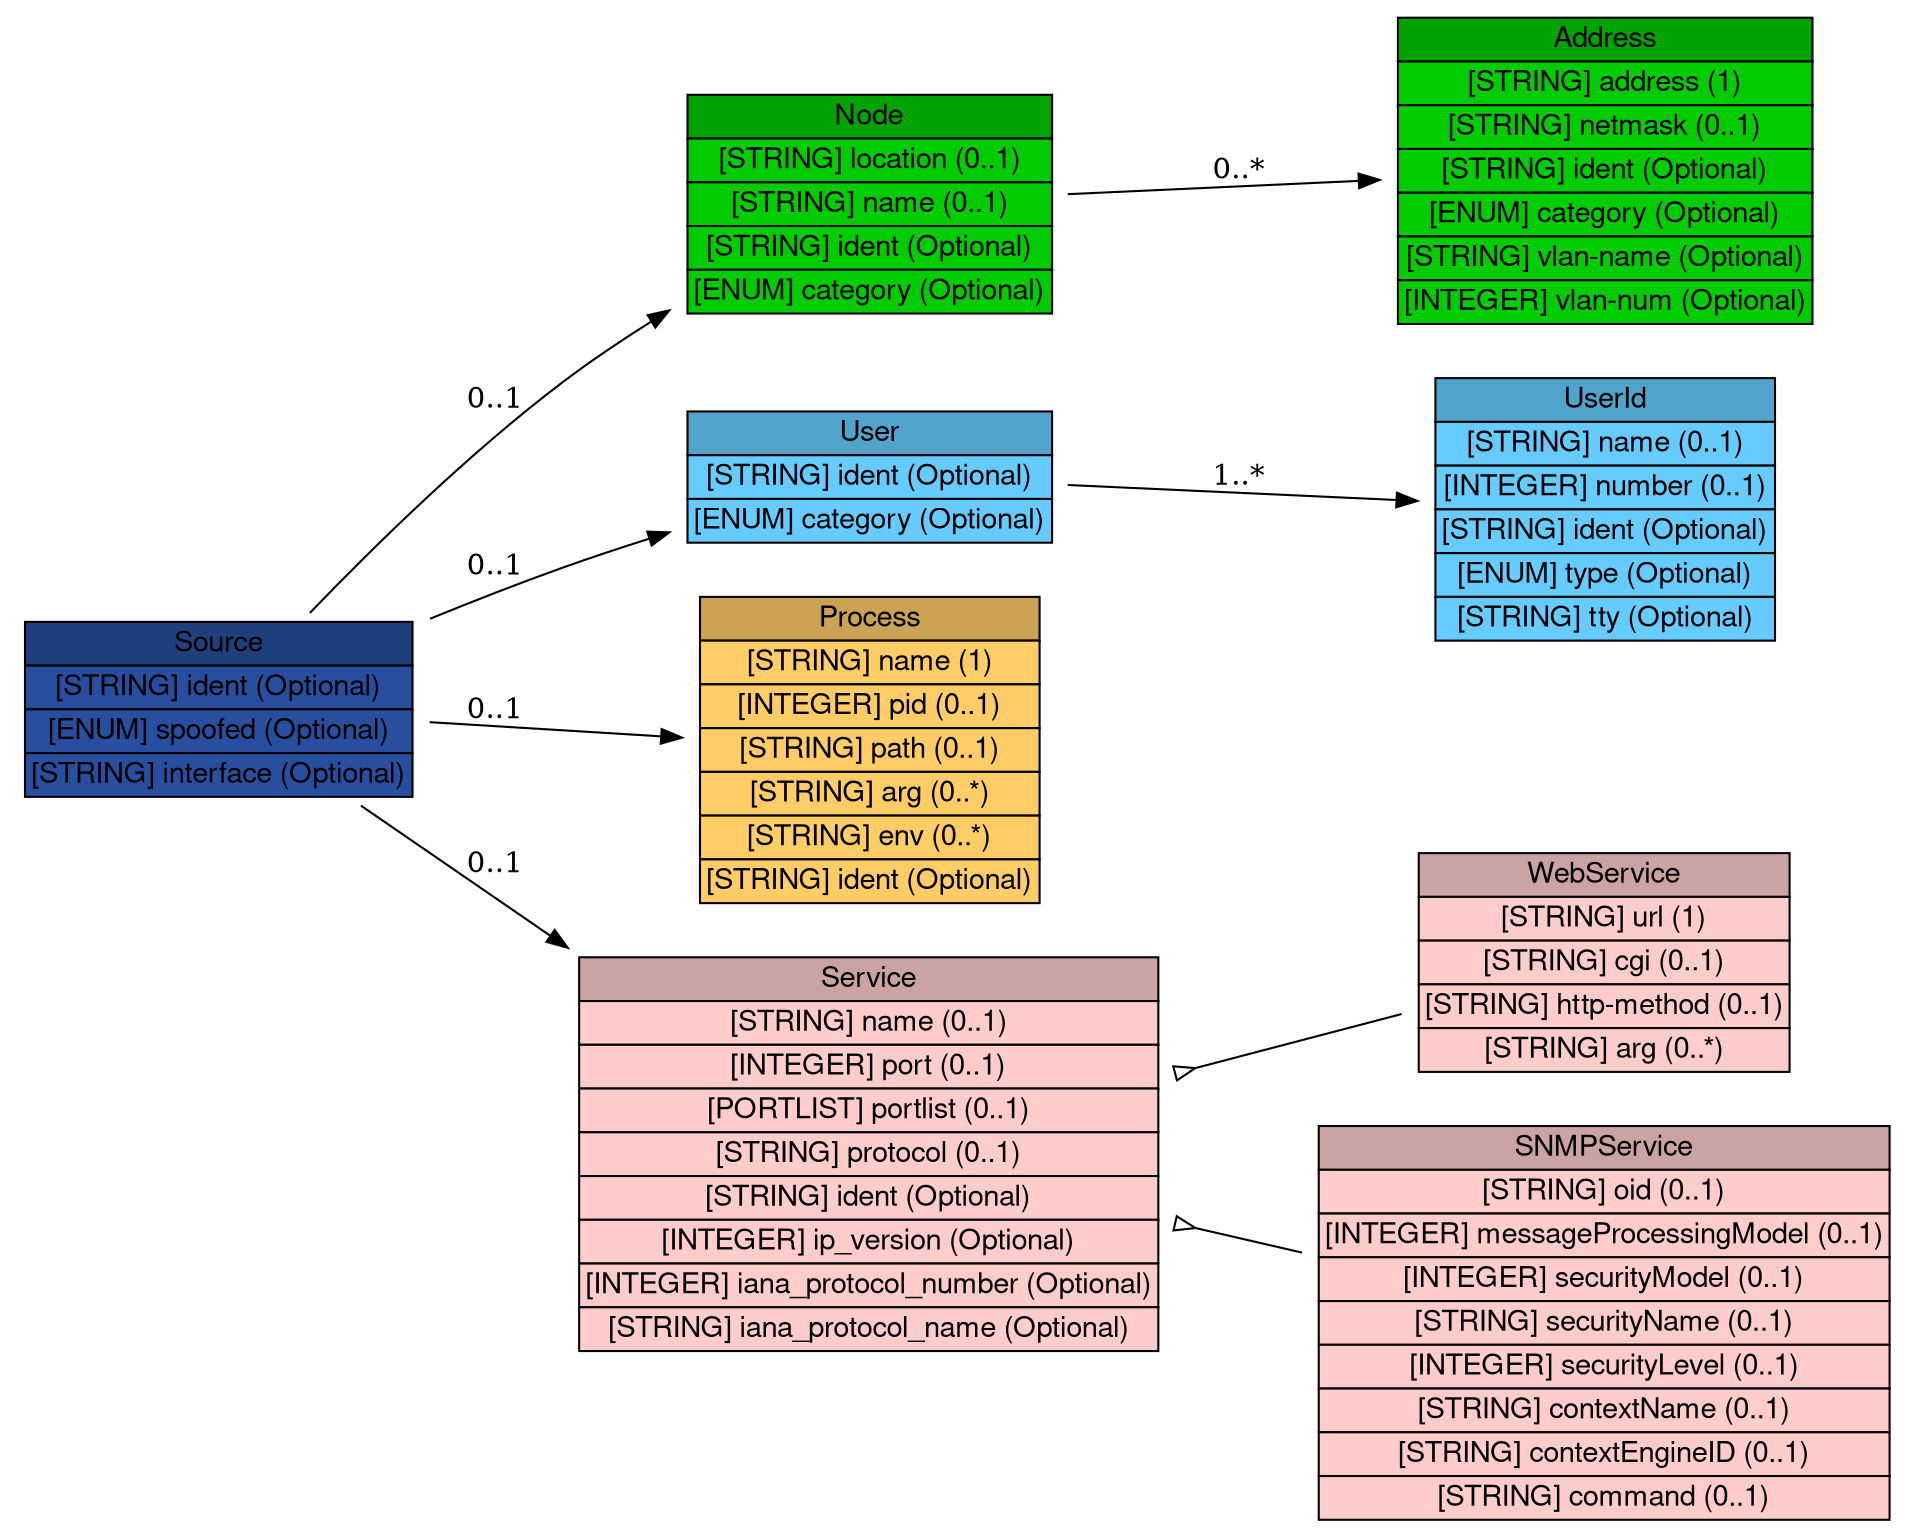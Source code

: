 digraph Source {
	graph [bb="0,0,901,729",
		rankdir=LR
	];
	node [label="\N"];
	Source	 [height=1.2778,
		label=<<table BORDER="0" CELLBORDER="1" CELLSPACING="0"> <tr> <td BGCOLOR="#203f7f" HREF="/html/IDMEFv2/Source.html" TITLE="The Source class contains information about the possible source(s) of the event(s) that generated an alert. An event may have more than one source (e.g., in a distributed denial-of-service attack). "><FONT FACE="Nimbus Sans L">Source</FONT></td> </tr>" %<tr><td BGCOLOR="#284F9F"  HREF="/html/IDMEFv2/Source.html" TITLE="A unique identifier for this source; see Section 3.2.9."><FONT FACE="Nimbus Sans L">[STRING] ident (Optional)</FONT></td></tr>%<tr><td BGCOLOR="#284F9F"  HREF="/html/IDMEFv2/Source.html" TITLE="An indication of whether the source is, as far as the analyzer can determine, a spoofed address used for hiding the real origin of the attack.  The permitted values for this attribute are shown below.  The default value is &quot;unknown&quot;.  (See also Section 10.)"><FONT FACE="Nimbus Sans L">[ENUM] spoofed (Optional)</FONT></td></tr>%<tr><td BGCOLOR="#284F9F"  HREF="/html/IDMEFv2/Source.html" TITLE="May be used by a network-based analyzer with multiple interfaces to indicate which interface this source was seen on."><FONT FACE="Nimbus Sans L">[STRING] interface (Optional)</FONT></td></tr>%</table>>,
		pos="100,392.5",
		shape=plaintext,
		width=2.7778];
	"Node"	 [height=1.5694,
		label=<<table BORDER="0" CELLBORDER="1" CELLSPACING="0"> <tr> <td BGCOLOR="#00a300" HREF="/html/IDMEFv2/Node.html" TITLE="The Node class is used to identify hosts and other network devices (routers, switches, etc.). "><FONT FACE="Nimbus Sans L">Node</FONT></td> </tr>" %<tr><td BGCOLOR="#00CC00"  HREF="/html/IDMEFv2/Node.html" TITLE="The location of the equipment."><FONT FACE="Nimbus Sans L">[STRING] location (0..1)</FONT></td></tr>%<tr><td BGCOLOR="#00CC00"  HREF="/html/IDMEFv2/Node.html" TITLE="The name of the equipment.  This information MUST be provided if no Address information is given."><FONT FACE="Nimbus Sans L">[STRING] name (0..1)</FONT></td></tr>%<tr><td BGCOLOR="#00CC00"  HREF="/html/IDMEFv2/Node.html" TITLE="A unique identifier for the node; see Section 3.2.9."><FONT FACE="Nimbus Sans L">[STRING] ident (Optional)</FONT></td></tr>%<tr><td BGCOLOR="#00CC00"  HREF="/html/IDMEFv2/Node.html" TITLE="The &quot;domain&quot; from which the name information was obtained, if relevant.  The permitted values for this attribute are shown in the table below.  The default value is &quot;unknown&quot;. (See also Section 10 for extensions to the table.)"><FONT FACE="Nimbus Sans L">[ENUM] category (Optional)</FONT></td></tr>%</table>>,
		pos="405.5,635.5",
		shape=plaintext,
		width=2.6389];
	Source -> "Node"	 [label="0..1",
		lp="229.5,541",
		pos="e,310.25,584.24 140.84,438.56 171.48,471.62 215.47,516.06 259,549.5 272.3,559.71 286.91,569.63 301.6,578.88"];
	User	 [height=0.98611,
		label=<<table BORDER="0" CELLBORDER="1" CELLSPACING="0"> <tr> <td BGCOLOR="#52a3cc" HREF="/html/IDMEFv2/User.html" TITLE="The User class is used to describe users. It is primarily used as a &quot;container&quot; class for the UserId aggregate class, as shown in Figure 16. "><FONT FACE="Nimbus Sans L">User</FONT></td> </tr>" %<tr><td BGCOLOR="#66CCFF"  HREF="/html/IDMEFv2/User.html" TITLE="A unique identifier for the user; see Section 3.2.9."><FONT FACE="Nimbus Sans L">[STRING] ident (Optional)</FONT></td></tr>%<tr><td BGCOLOR="#66CCFF"  HREF="/html/IDMEFv2/User.html" TITLE="The type of user represented.  The permitted values for this attribute are shown below.  The default value is &quot;unknown&quot;. (See also Section 10.)"><FONT FACE="Nimbus Sans L">[ENUM] category (Optional)</FONT></td></tr>%</table>>,
		pos="405.5,504.5",
		shape=plaintext,
		width=2.6389];
	Source -> User	 [label="0..1",
		lp="229.5,459",
		pos="e,310.42,477.64 200.25,437.39 219.59,445.48 239.81,453.54 259,460.5 272.39,465.36 286.59,470.11 300.69,474.59"];
	Process	 [height=2.1528,
		label=<<table BORDER="0" CELLBORDER="1" CELLSPACING="0"> <tr> <td BGCOLOR="#cca352" HREF="/html/IDMEFv2/Process.html" TITLE="The Process class is used to describe processes being executed on sources, targets, and analyzers. "><FONT FACE="Nimbus Sans L">Process</FONT></td> </tr>" %<tr><td BGCOLOR="#FFCC66"  HREF="/html/IDMEFv2/Process.html" TITLE="The name of the program being executed. This is a short name; path and argument information are provided elsewhere."><FONT FACE="Nimbus Sans L">[STRING] name (1)</FONT></td></tr>%<tr><td BGCOLOR="#FFCC66"  HREF="/html/IDMEFv2/Process.html" TITLE="The process identifier of the process."><FONT FACE="Nimbus Sans L">[INTEGER] pid (0..1)</FONT></td></tr>%<tr><td BGCOLOR="#FFCC66"  HREF="/html/IDMEFv2/Process.html" TITLE="The full path of the program being executed."><FONT FACE="Nimbus Sans L">[STRING] path (0..1)</FONT></td></tr>%<tr><td BGCOLOR="#FFCC66"  HREF="/html/IDMEFv2/Process.html" TITLE="A command-line argument to the program. Multiple arguments may be specified (they are assumed to have occurred in the same order they are provided) with multiple uses of arg."><FONT FACE="Nimbus Sans L">[STRING] arg (0..*)</FONT></td></tr>%<tr><td BGCOLOR="#FFCC66"  HREF="/html/IDMEFv2/Process.html" TITLE="An environment string associated with the process; generally of the format &quot;VARIABLE=value&quot;.  Multiple environment strings may be specified with multiple uses of env."><FONT FACE="Nimbus Sans L">[STRING] env (0..*)</FONT></td></tr>%<tr><td BGCOLOR="#FFCC66"  HREF="/html/IDMEFv2/Process.html" TITLE="A unique identifier for the process; see Section 3.2.9."><FONT FACE="Nimbus Sans L">[STRING] ident (Optional)</FONT></td></tr>%</table>>,
		pos="405.5,373.5",
		shape=plaintext,
		width=2.4722];
	Source -> Process	 [label="0..1",
		lp="229.5,392",
		pos="e,316.32,379.05 200.03,386.28 234.02,384.17 271.97,381.8 305.92,379.69"];
	Service	 [height=2.7361,
		label=<<table BORDER="0" CELLBORDER="1" CELLSPACING="0"> <tr> <td BGCOLOR="#cca3a3" HREF="/html/IDMEFv2/Service.html" TITLE="The Service class describes network services on sources and targets. It can identify services by name, port, and protocol. When Service occurs as an aggregate class of Source, it is understood that the service is one from which activity of interest is originating; and that the service is &quot;attached&quot; to the Node, Process, and User information also contained in Source. Likewise, when Service occurs as an aggregate class of Target, it is understood that the service is one to which activity of interest is being directed; and that the service is &quot;attached&quot; to the Node, Process, and User information also contained in Target. If Service occurs in both Source and Target, then information in both locations should be the same. If information is the same in both locations and implementers wish to carry it in only one location, they should specify it as an aggregate of the Target class. "><FONT FACE="Nimbus Sans L">Service</FONT></td> </tr>" %<tr><td BGCOLOR="#FFCCCC"  HREF="/html/IDMEFv2/Service.html" TITLE="The name of the service.  Whenever possible, the name from the IANA list of well-known ports SHOULD be used."><FONT FACE="Nimbus Sans L">[STRING] name (0..1)</FONT></td></tr>%<tr><td BGCOLOR="#FFCCCC"  HREF="/html/IDMEFv2/Service.html" TITLE="The port number being used."><FONT FACE="Nimbus Sans L">[INTEGER] port (0..1)</FONT></td></tr>%<tr><td BGCOLOR="#FFCCCC"  HREF="/html/IDMEFv2/Service.html" TITLE="A list of port numbers being used; see Section 3.2.8 for formatting rules.  If a portlist is given, the iana_protocol_number and iana_protocol_name MUST apply to all the elements of the list."><FONT FACE="Nimbus Sans L">[PORTLIST] portlist (0..1)</FONT></td></tr>%<tr><td BGCOLOR="#FFCCCC"  HREF="/html/IDMEFv2/Service.html" TITLE="Additional information about the protocol being used.  The intent of the protocol field is to carry additional information related to the protocol being used when the &lt;Service&gt; attributes iana_protocol_number or/and iana_protocol_name are filed."><FONT FACE="Nimbus Sans L">[STRING] protocol (0..1)</FONT></td></tr>%<tr><td BGCOLOR="#FFCCCC"  HREF="/html/IDMEFv2/Service.html" TITLE="A unique identifier for the service; see Section 3.2.9."><FONT FACE="Nimbus Sans L">[STRING] ident (Optional)</FONT></td></tr>%<tr><td BGCOLOR="#FFCCCC"  HREF="/html/IDMEFv2/Service.html" TITLE="The IP version number."><FONT FACE="Nimbus Sans L">[INTEGER] ip_version (Optional)</FONT></td></tr>%<tr><td BGCOLOR="#FFCCCC"  HREF="/html/IDMEFv2/Service.html" TITLE="The IANA protocol number."><FONT FACE="Nimbus Sans L">[INTEGER] iana_protocol_number (Optional)</FONT></td></tr>%<tr><td BGCOLOR="#FFCCCC"  HREF="/html/IDMEFv2/Service.html" TITLE="The IANA protocol name."><FONT FACE="Nimbus Sans L">[STRING] iana_protocol_name (Optional)</FONT></td></tr>%</table>>,
		pos="405.5,179.5",
		shape=plaintext,
		width=4.0694];
	Source -> Service	 [label="0..1",
		lp="229.5,312",
		pos="e,264.08,278.1 166.29,346.28 192.71,327.86 224.27,305.85 255.67,283.96"];
	Address	 [height=2.1528,
		label=<<table BORDER="0" CELLBORDER="1" CELLSPACING="0"> <tr> <td BGCOLOR="#00a300" HREF="/html/IDMEFv2/Address.html" TITLE="The Address class is used to represent network, hardware, and application addresses. "><FONT FACE="Nimbus Sans L">Address</FONT></td> </tr>" %<tr><td BGCOLOR="#00CC00"  HREF="/html/IDMEFv2/Address.html" TITLE="The address information.  The format of this data is governed by the category attribute."><FONT FACE="Nimbus Sans L">[STRING] address (1)</FONT></td></tr>%<tr><td BGCOLOR="#00CC00"  HREF="/html/IDMEFv2/Address.html" TITLE="The network mask for the address, if appropriate."><FONT FACE="Nimbus Sans L">[STRING] netmask (0..1)</FONT></td></tr>%<tr><td BGCOLOR="#00CC00"  HREF="/html/IDMEFv2/Address.html" TITLE="A unique identifier for the address; see Section 3.2.9."><FONT FACE="Nimbus Sans L">[STRING] ident (Optional)</FONT></td></tr>%<tr><td BGCOLOR="#00CC00"  HREF="/html/IDMEFv2/Address.html" TITLE="The type of address represented.  The permitted values for this attribute are shown below.  The default value is &quot;unknown&quot;.  (See also Section 10.)"><FONT FACE="Nimbus Sans L">[ENUM] category (Optional)</FONT></td></tr>%<tr><td BGCOLOR="#00CC00"  HREF="/html/IDMEFv2/Address.html" TITLE="The name of the Virtual LAN to which the address belongs."><FONT FACE="Nimbus Sans L">[STRING] vlan-name (Optional)</FONT></td></tr>%<tr><td BGCOLOR="#00CC00"  HREF="/html/IDMEFv2/Address.html" TITLE="The number of the Virtual LAN to which the address belongs."><FONT FACE="Nimbus Sans L">[INTEGER] vlan-num (Optional)</FONT></td></tr>%</table>>,
		pos="756,651.5",
		shape=plaintext,
		width=2.9861];
	"Node" -> Address	 [label="0..*",
		lp="581.5,651",
		pos="e,648.34,646.59 500.81,639.85 543.22,641.79 593.57,644.09 638.29,646.13"];
	UserId	 [height=1.8611,
		label=<<table BORDER="0" CELLBORDER="1" CELLSPACING="0"> <tr> <td BGCOLOR="#52a3cc" HREF="/html/IDMEFv2/UserId.html" TITLE="The UserId class provides specific information about a user. More than one UserId can be used within the User class to indicate attempts to transition from one user to another, or to provide complete information about a user&#39;s (or process&#39;) privileges. "><FONT FACE="Nimbus Sans L">UserId</FONT></td> </tr>" %<tr><td BGCOLOR="#66CCFF"  HREF="/html/IDMEFv2/UserId.html" TITLE="A user or group name."><FONT FACE="Nimbus Sans L">[STRING] name (0..1)</FONT></td></tr>%<tr><td BGCOLOR="#66CCFF"  HREF="/html/IDMEFv2/UserId.html" TITLE="A user or group number."><FONT FACE="Nimbus Sans L">[INTEGER] number (0..1)</FONT></td></tr>%<tr><td BGCOLOR="#66CCFF"  HREF="/html/IDMEFv2/UserId.html" TITLE="A unique identifier for the user id, see Section 3.2.9."><FONT FACE="Nimbus Sans L">[STRING] ident (Optional)</FONT></td></tr>%<tr><td BGCOLOR="#66CCFF"  HREF="/html/IDMEFv2/UserId.html" TITLE="The type of user information represented.  The permitted values for this attribute are shown below.  The default value is &quot;original-user&quot;.  (See also Section 10.)"><FONT FACE="Nimbus Sans L">[ENUM] type (Optional)</FONT></td></tr>%<tr><td BGCOLOR="#66CCFF"  HREF="/html/IDMEFv2/UserId.html" TITLE="The tty the user is using."><FONT FACE="Nimbus Sans L">[STRING] tty (Optional)</FONT></td></tr>%</table>>,
		pos="756,488.5",
		shape=plaintext,
		width=2.4722];
	User -> UserId	 [label="1..*",
		lp="581.5,504",
		pos="e,666.73,492.58 500.81,500.15 549.07,497.95 607.62,495.27 656.46,493.04"];
	WebService	 [height=1.5694,
		label=<<table BORDER="0" CELLBORDER="1" CELLSPACING="0"> <tr> <td BGCOLOR="#cca3a3" HREF="/html/IDMEFv2/WebService.html" TITLE="The WebService class carries additional information related to web traffic. "><FONT FACE="Nimbus Sans L">WebService</FONT></td> </tr>" %<tr><td BGCOLOR="#FFCCCC"  HREF="/html/IDMEFv2/WebService.html" TITLE="The URL in the request."><FONT FACE="Nimbus Sans L">[STRING] url (1)</FONT></td></tr>%<tr><td BGCOLOR="#FFCCCC"  HREF="/html/IDMEFv2/WebService.html" TITLE="The CGI script in the request, without arguments."><FONT FACE="Nimbus Sans L">[STRING] cgi (0..1)</FONT></td></tr>%<tr><td BGCOLOR="#FFCCCC"  HREF="/html/IDMEFv2/WebService.html" TITLE="The HTTP method (PUT, GET) used in the request."><FONT FACE="Nimbus Sans L">[STRING] http-method (0..1)</FONT></td></tr>%<tr><td BGCOLOR="#FFCCCC"  HREF="/html/IDMEFv2/WebService.html" TITLE="The arguments to the CGI script."><FONT FACE="Nimbus Sans L">[STRING] arg (0..*)</FONT></td></tr>%</table>>,
		pos="756,271.5",
		shape=plaintext,
		width=2.6806];
	Service -> WebService	 [arrowtail=invempty,
		dir=back,
		pos="s,552.11,217.98 561.91,220.55 595.09,229.26 629.18,238.21 659.35,246.13"];
	SNMPService	 [height=2.7361,
		label=<<table BORDER="0" CELLBORDER="1" CELLSPACING="0"> <tr> <td BGCOLOR="#cca3a3" HREF="/html/IDMEFv2/SNMPService.html" TITLE="The SNMPService class carries additional information related to SNMP traffic. The aggregate classes composing SNMPService must be interpreted as described in RFC 3411 [15] and RFC 3584 [16]. "><FONT FACE="Nimbus Sans L">SNMPService</FONT></td> </tr>" %<tr><td BGCOLOR="#FFCCCC"  HREF="/html/IDMEFv2/SNMPService.html" TITLE="The object identifier in the request."><FONT FACE="Nimbus Sans L">[STRING] oid (0..1)</FONT></td></tr>%<tr><td BGCOLOR="#FFCCCC"  HREF="/html/IDMEFv2/SNMPService.html" TITLE="The SNMP version, typically 0 for SNMPv1, 1 for SNMPv2c, 2 for SNMPv2u and SNMPv2*, and 3 for SNMPv3; see RFC 3411 [15] Section 5 for appropriate values."><FONT FACE="Nimbus Sans L">[INTEGER] messageProcessingModel (0..1)</FONT></td></tr>%<tr><td BGCOLOR="#FFCCCC"  HREF="/html/IDMEFv2/SNMPService.html" TITLE="The identification of the security model in use, typically 0 for any, 1 for SNMPv1, 2 for SNMPv2c, and 3 for USM; see RFC 3411 [15] Section 5 for appropriate values."><FONT FACE="Nimbus Sans L">[INTEGER] securityModel (0..1)</FONT></td></tr>%<tr><td BGCOLOR="#FFCCCC"  HREF="/html/IDMEFv2/SNMPService.html" TITLE="The object&#39;s security name; see RFC 3411 [15] Section 3.2.2."><FONT FACE="Nimbus Sans L">[STRING] securityName (0..1)</FONT></td></tr>%<tr><td BGCOLOR="#FFCCCC"  HREF="/html/IDMEFv2/SNMPService.html" TITLE="The security level of the SNMP request; see RFC 3411 [15] Section 3.4.3."><FONT FACE="Nimbus Sans L">[INTEGER] securityLevel (0..1)</FONT></td></tr>%<tr><td BGCOLOR="#FFCCCC"  HREF="/html/IDMEFv2/SNMPService.html" TITLE="The object&#39;s context name; see RFC 3411 [15] Section 3.3.3."><FONT FACE="Nimbus Sans L">[STRING] contextName (0..1)</FONT></td></tr>%<tr><td BGCOLOR="#FFCCCC"  HREF="/html/IDMEFv2/SNMPService.html" TITLE="The object&#39;s context engine identifier; see RFC 3411 [15] Section 3.3.2."><FONT FACE="Nimbus Sans L">[STRING] contextEngineID (0..1)</FONT></td></tr>%<tr><td BGCOLOR="#FFCCCC"  HREF="/html/IDMEFv2/SNMPService.html" TITLE="The command sent to the SNMP server (GET, SET, etc.)."><FONT FACE="Nimbus Sans L">[STRING] command (0..1)</FONT></td></tr>%</table>>,
		pos="756,98.5",
		shape=plaintext,
		width=4.0278];
	Service -> SNMPService	 [arrowtail=invempty,
		dir=back,
		pos="s,552.11,145.62 562.16,143.3 578.35,139.55 594.76,135.76 610.82,132.05"];
}
